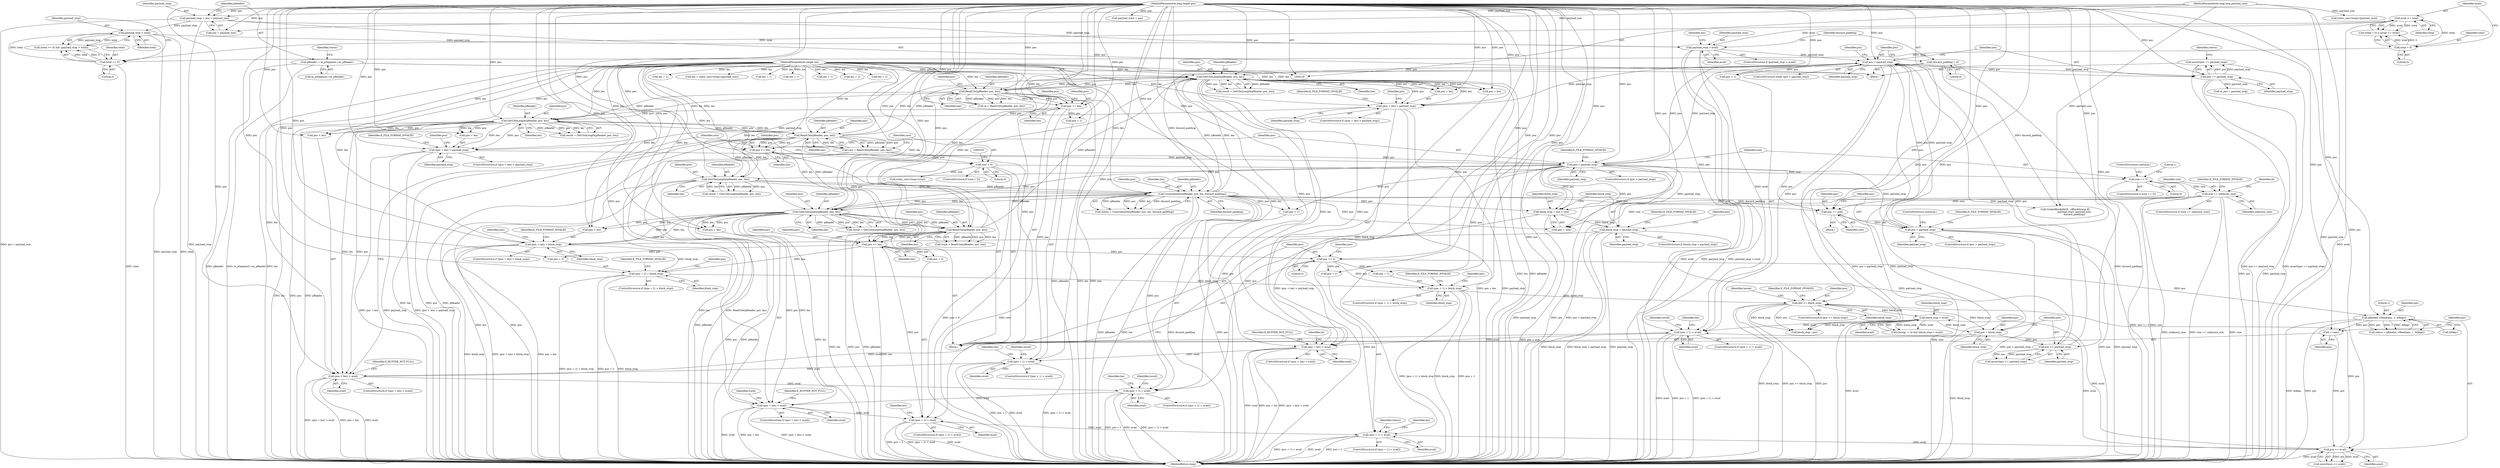 digraph "0_Android_04839626ed859623901ebd3a5fd483982186b59d_178@API" {
"1000614" [label="(Call,assert(pos == payload_stop))"];
"1000615" [label="(Call,pos == payload_stop)"];
"1000197" [label="(Call,pos < payload_stop)"];
"1000400" [label="(Call,pos > payload_stop)"];
"1000396" [label="(Call,pos += size)"];
"1000354" [label="(Call,size == unknown_size)"];
"1000347" [label="(Call,size == 0)"];
"1000330" [label="(Call,size < 0)"];
"1000323" [label="(Call,size = ReadUInt(pReader, pos, len))"];
"1000325" [label="(Call,ReadUInt(pReader, pos, len))"];
"1000288" [label="(Call,GetUIntLength(pReader, pos, len))"];
"1000253" [label="(Call,ReadUInt(pReader, pos, len))"];
"1000216" [label="(Call,GetUIntLength(pReader, pos, len))"];
"1000141" [label="(Call,pReader = m_pSegment->m_pReader)"];
"1000469" [label="(Call,ReadUInt(pReader, pos, len))"];
"1000432" [label="(Call,GetUIntLength(pReader, pos, len))"];
"1000380" [label="(Call,UnserializeInt(pReader, pos, len, discard_padding))"];
"1000366" [label="(Call,GetUIntLength(pReader, pos, len))"];
"1000341" [label="(Call,pos > payload_stop)"];
"1000337" [label="(Call,pos += len)"];
"1000129" [label="(MethodParameterIn,long& len)"];
"1000128" [label="(MethodParameterIn,long long& pos)"];
"1000307" [label="(Call,(pos + len) > payload_stop)"];
"1000235" [label="(Call,(pos + len) > payload_stop)"];
"1000193" [label="(Call,discard_padding = 0)"];
"1000271" [label="(Call,pos += len)"];
"1000611" [label="(Call,pos <= payload_stop)"];
"1000607" [label="(Call,pos = block_stop)"];
"1000598" [label="(Call,block_stop > avail)"];
"1000579" [label="(Call,pos >= block_stop)"];
"1000575" [label="(Call,pos <= avail)"];
"1000572" [label="(Call,++pos)"];
"1000557" [label="(Call,pReader->Read(pos, 1, &flags))"];
"1000531" [label="(Call,pos += 2)"];
"1000508" [label="(Call,pos += len)"];
"1000543" [label="(Call,(pos + 1) > avail)"];
"1000520" [label="(Call,(pos + 2) > avail)"];
"1000459" [label="(Call,(pos + len) > avail)"];
"1000419" [label="(Call,(pos + 1) > avail)"];
"1000315" [label="(Call,(pos + len) > avail)"];
"1000275" [label="(Call,(pos + 1) > avail)"];
"1000243" [label="(Call,(pos + len) > avail)"];
"1000202" [label="(Call,(pos + 1) > avail)"];
"1000181" [label="(Call,payload_stop > avail)"];
"1000175" [label="(Call,payload_stop > total)"];
"1000136" [label="(Call,payload_stop = pos + payload_size)"];
"1000127" [label="(MethodParameterIn,long long payload_size)"];
"1000172" [label="(Call,total >= 0)"];
"1000167" [label="(Call,avail <= total)"];
"1000164" [label="(Call,total < 0)"];
"1000535" [label="(Call,(pos + 1) > block_stop)"];
"1000512" [label="(Call,(pos + 2) > block_stop)"];
"1000451" [label="(Call,(pos + len) > block_stop)"];
"1000413" [label="(Call,block_stop > payload_stop)"];
"1000407" [label="(Call,block_stop = pos + size)"];
"1000249" [label="(Identifier,E_BUFFER_NOT_FULL)"];
"1000519" [label="(ControlStructure,if ((pos + 2) > avail))"];
"1000326" [label="(Identifier,pReader)"];
"1000382" [label="(Identifier,pos)"];
"1000274" [label="(ControlStructure,if ((pos + 1) > avail))"];
"1000401" [label="(Identifier,pos)"];
"1000308" [label="(Call,pos + len)"];
"1000199" [label="(Identifier,payload_stop)"];
"1000509" [label="(Identifier,pos)"];
"1000235" [label="(Call,(pos + len) > payload_stop)"];
"1000243" [label="(Call,(pos + len) > avail)"];
"1000340" [label="(ControlStructure,if (pos > payload_stop))"];
"1000469" [label="(Call,ReadUInt(pReader, pos, len))"];
"1000197" [label="(Call,pos < payload_stop)"];
"1000288" [label="(Call,GetUIntLength(pReader, pos, len))"];
"1000547" [label="(Identifier,avail)"];
"1000533" [label="(Literal,2)"];
"1000402" [label="(Identifier,payload_stop)"];
"1000286" [label="(Call,result = GetUIntLength(pReader, pos, len))"];
"1000180" [label="(ControlStructure,if (payload_stop > avail))"];
"1000127" [label="(MethodParameterIn,long long payload_size)"];
"1000451" [label="(Call,(pos + len) > block_stop)"];
"1000526" [label="(Call,len = 2)"];
"1000514" [label="(Identifier,pos)"];
"1000573" [label="(Identifier,pos)"];
"1000254" [label="(Identifier,pReader)"];
"1000555" [label="(Call,status = pReader->Read(pos, 1, &flags))"];
"1000137" [label="(Identifier,payload_stop)"];
"1000176" [label="(Identifier,payload_stop)"];
"1000187" [label="(Call,static_cast<long>(payload_size))"];
"1000345" [label="(Identifier,E_FILE_FORMAT_INVALID)"];
"1000383" [label="(Identifier,len)"];
"1000128" [label="(MethodParameterIn,long long& pos)"];
"1000577" [label="(Identifier,avail)"];
"1000470" [label="(Identifier,pReader)"];
"1000175" [label="(Call,payload_stop > total)"];
"1000352" [label="(Literal,1)"];
"1000586" [label="(Identifier,lacing)"];
"1000532" [label="(Identifier,pos)"];
"1000313" [label="(Identifier,E_FILE_FORMAT_INVALID)"];
"1000594" [label="(Call,(lacing != 0) && (block_stop > avail))"];
"1000415" [label="(Identifier,payload_stop)"];
"1000218" [label="(Identifier,pos)"];
"1000271" [label="(Call,pos += len)"];
"1000330" [label="(Call,size < 0)"];
"1000608" [label="(Identifier,pos)"];
"1000314" [label="(ControlStructure,if ((pos + len) > avail))"];
"1000614" [label="(Call,assert(pos == payload_stop))"];
"1000290" [label="(Identifier,pos)"];
"1000361" [label="(Identifier,id)"];
"1000615" [label="(Call,pos == payload_stop)"];
"1000433" [label="(Identifier,pReader)"];
"1000307" [label="(Call,(pos + len) > payload_stop)"];
"1000542" [label="(ControlStructure,if ((pos + 1) > avail))"];
"1000206" [label="(Identifier,avail)"];
"1000418" [label="(ControlStructure,if ((pos + 1) > avail))"];
"1000277" [label="(Identifier,pos)"];
"1000620" [label="(Call,CreateBlock(0x20,  //BlockGroup ID\n                         payload_start, payload_size,\n                         discard_padding))"];
"1000455" [label="(Identifier,block_stop)"];
"1000611" [label="(Call,pos <= payload_stop)"];
"1000513" [label="(Call,pos + 2)"];
"1000204" [label="(Identifier,pos)"];
"1000583" [label="(Identifier,E_FILE_FORMAT_INVALID)"];
"1000405" [label="(ControlStructure,continue;)"];
"1000182" [label="(Identifier,payload_stop)"];
"1000461" [label="(Identifier,pos)"];
"1000421" [label="(Identifier,pos)"];
"1000435" [label="(Identifier,len)"];
"1000136" [label="(Call,payload_stop = pos + payload_size)"];
"1000356" [label="(Identifier,unknown_size)"];
"1000275" [label="(Call,(pos + 1) > avail)"];
"1000354" [label="(Call,size == unknown_size)"];
"1000174" [label="(Literal,0)"];
"1000253" [label="(Call,ReadUInt(pReader, pos, len))"];
"1000256" [label="(Identifier,len)"];
"1000236" [label="(Call,pos + len)"];
"1000413" [label="(Call,block_stop > payload_stop)"];
"1000311" [label="(Identifier,payload_stop)"];
"1000319" [label="(Identifier,avail)"];
"1000255" [label="(Identifier,pos)"];
"1000323" [label="(Call,size = ReadUInt(pReader, pos, len))"];
"1000173" [label="(Identifier,total)"];
"1000432" [label="(Call,GetUIntLength(pReader, pos, len))"];
"1000346" [label="(ControlStructure,if (size == 0))"];
"1000531" [label="(Call,pos += 2)"];
"1000536" [label="(Call,pos + 1)"];
"1000541" [label="(Identifier,E_FILE_FORMAT_INVALID)"];
"1000150" [label="(Identifier,status)"];
"1000434" [label="(Identifier,pos)"];
"1000459" [label="(Call,(pos + len) > avail)"];
"1000575" [label="(Call,pos <= avail)"];
"1000581" [label="(Identifier,block_stop)"];
"1000216" [label="(Call,GetUIntLength(pReader, pos, len))"];
"1000349" [label="(Literal,0)"];
"1000636" [label="(MethodReturn,long)"];
"1000200" [label="(Block,)"];
"1000366" [label="(Call,GetUIntLength(pReader, pos, len))"];
"1000550" [label="(Identifier,len)"];
"1000165" [label="(Identifier,total)"];
"1000607" [label="(Call,pos = block_stop)"];
"1000450" [label="(ControlStructure,if ((pos + len) > block_stop))"];
"1000172" [label="(Call,total >= 0)"];
"1000217" [label="(Identifier,pReader)"];
"1000353" [label="(ControlStructure,if (size == unknown_size))"];
"1000617" [label="(Identifier,payload_stop)"];
"1000535" [label="(Call,(pos + 1) > block_stop)"];
"1000201" [label="(ControlStructure,if ((pos + 1) > avail))"];
"1000234" [label="(ControlStructure,if ((pos + len) > payload_stop))"];
"1000209" [label="(Identifier,len)"];
"1000329" [label="(ControlStructure,if (size < 0))"];
"1000169" [label="(Identifier,total)"];
"1000613" [label="(Identifier,payload_stop)"];
"1000143" [label="(Call,m_pSegment->m_pReader)"];
"1000164" [label="(Call,total < 0)"];
"1000521" [label="(Call,pos + 2)"];
"1000430" [label="(Call,result = GetUIntLength(pReader, pos, len))"];
"1000132" [label="(Call,payload_start = pos)"];
"1000414" [label="(Identifier,block_stop)"];
"1000417" [label="(Identifier,E_FILE_FORMAT_INVALID)"];
"1000559" [label="(Literal,1)"];
"1000324" [label="(Identifier,size)"];
"1000130" [label="(Block,)"];
"1000142" [label="(Identifier,pReader)"];
"1000580" [label="(Identifier,pos)"];
"1000463" [label="(Identifier,avail)"];
"1000395" [label="(Block,)"];
"1000368" [label="(Identifier,pos)"];
"1000355" [label="(Identifier,size)"];
"1000244" [label="(Call,pos + len)"];
"1000279" [label="(Identifier,avail)"];
"1000332" [label="(Literal,0)"];
"1000315" [label="(Call,(pos + len) > avail)"];
"1000425" [label="(Call,len = 1)"];
"1000579" [label="(Call,pos >= block_stop)"];
"1000616" [label="(Identifier,pos)"];
"1000631" [label="(Call,m_pos = payload_stop)"];
"1000325" [label="(Call,ReadUInt(pReader, pos, len))"];
"1000599" [label="(Identifier,block_stop)"];
"1000380" [label="(Call,UnserializeInt(pReader, pos, len, discard_padding))"];
"1000537" [label="(Identifier,pos)"];
"1000578" [label="(ControlStructure,if (pos >= block_stop))"];
"1000426" [label="(Identifier,len)"];
"1000166" [label="(Literal,0)"];
"1000396" [label="(Call,pos += size)"];
"1000141" [label="(Call,pReader = m_pSegment->m_pReader)"];
"1000193" [label="(Call,discard_padding = 0)"];
"1000328" [label="(Identifier,len)"];
"1000276" [label="(Call,pos + 1)"];
"1000407" [label="(Call,block_stop = pos + size)"];
"1000520" [label="(Call,(pos + 2) > avail)"];
"1000129" [label="(MethodParameterIn,long& len)"];
"1000431" [label="(Identifier,result)"];
"1000511" [label="(ControlStructure,if ((pos + 2) > block_stop))"];
"1000516" [label="(Identifier,block_stop)"];
"1000186" [label="(Identifier,len)"];
"1000342" [label="(Identifier,pos)"];
"1000208" [label="(Call,len = 1)"];
"1000408" [label="(Identifier,block_stop)"];
"1000419" [label="(Call,(pos + 1) > avail)"];
"1000457" [label="(Identifier,E_FILE_FORMAT_INVALID)"];
"1000272" [label="(Identifier,pos)"];
"1000241" [label="(Identifier,E_FILE_FORMAT_INVALID)"];
"1000510" [label="(Identifier,len)"];
"1000400" [label="(Call,pos > payload_stop)"];
"1000198" [label="(Identifier,pos)"];
"1000239" [label="(Identifier,payload_stop)"];
"1000183" [label="(Identifier,avail)"];
"1000348" [label="(Identifier,size)"];
"1000195" [label="(Literal,0)"];
"1000334" [label="(Call,static_cast<long>(size))"];
"1000317" [label="(Identifier,pos)"];
"1000214" [label="(Call,result = GetUIntLength(pReader, pos, len))"];
"1000364" [label="(Call,result = GetUIntLength(pReader, pos, len))"];
"1000185" [label="(Call,len = static_cast<long>(payload_size))"];
"1000609" [label="(Identifier,block_stop)"];
"1000203" [label="(Call,pos + 1)"];
"1000576" [label="(Identifier,pos)"];
"1000574" [label="(Call,assert(pos <= avail))"];
"1000252" [label="(Identifier,id)"];
"1000423" [label="(Identifier,avail)"];
"1000397" [label="(Identifier,pos)"];
"1000316" [label="(Call,pos + len)"];
"1000202" [label="(Call,(pos + 1) > avail)"];
"1000171" [label="(Call,(total >= 0) && (payload_stop > total))"];
"1000177" [label="(Identifier,total)"];
"1000460" [label="(Call,pos + len)"];
"1000338" [label="(Identifier,pos)"];
"1000549" [label="(Call,len = 1)"];
"1000468" [label="(Identifier,track)"];
"1000399" [label="(ControlStructure,if (pos > payload_stop))"];
"1000619" [label="(Identifier,status)"];
"1000420" [label="(Call,pos + 1)"];
"1000327" [label="(Identifier,pos)"];
"1000452" [label="(Call,pos + len)"];
"1000556" [label="(Identifier,status)"];
"1000343" [label="(Identifier,payload_stop)"];
"1000471" [label="(Identifier,pos)"];
"1000558" [label="(Identifier,pos)"];
"1000247" [label="(Identifier,avail)"];
"1000138" [label="(Call,pos + payload_size)"];
"1000539" [label="(Identifier,block_stop)"];
"1000219" [label="(Identifier,len)"];
"1000600" [label="(Identifier,avail)"];
"1000291" [label="(Identifier,len)"];
"1000465" [label="(Identifier,E_BUFFER_NOT_FULL)"];
"1000163" [label="(Call,(total < 0) || (avail <= total))"];
"1000602" [label="(Call,block_stop - pos)"];
"1000347" [label="(Call,size == 0)"];
"1000557" [label="(Call,pReader->Read(pos, 1, &flags))"];
"1000242" [label="(ControlStructure,if ((pos + len) > avail))"];
"1000251" [label="(Call,id = ReadUInt(pReader, pos, len))"];
"1000167" [label="(Call,avail <= total)"];
"1000545" [label="(Identifier,pos)"];
"1000194" [label="(Identifier,discard_padding)"];
"1000196" [label="(ControlStructure,while (pos < payload_stop))"];
"1000560" [label="(Call,&flags)"];
"1000369" [label="(Identifier,len)"];
"1000512" [label="(Call,(pos + 2) > block_stop)"];
"1000534" [label="(ControlStructure,if ((pos + 1) > block_stop))"];
"1000527" [label="(Identifier,len)"];
"1000398" [label="(Identifier,size)"];
"1000168" [label="(Identifier,avail)"];
"1000522" [label="(Identifier,pos)"];
"1000281" [label="(Call,len = 1)"];
"1000306" [label="(ControlStructure,if ((pos + len) > payload_stop))"];
"1000367" [label="(Identifier,pReader)"];
"1000610" [label="(Call,assert(pos <= payload_stop))"];
"1000282" [label="(Identifier,len)"];
"1000287" [label="(Identifier,result)"];
"1000524" [label="(Identifier,avail)"];
"1000339" [label="(Identifier,len)"];
"1000350" [label="(ControlStructure,continue;)"];
"1000467" [label="(Call,track = ReadUInt(pReader, pos, len))"];
"1000598" [label="(Call,block_stop > avail)"];
"1000544" [label="(Call,pos + 1)"];
"1000273" [label="(Identifier,len)"];
"1000378" [label="(Call,status = UnserializeInt(pReader, pos, len, discard_padding))"];
"1000358" [label="(Identifier,E_FILE_FORMAT_INVALID)"];
"1000289" [label="(Identifier,pReader)"];
"1000472" [label="(Identifier,len)"];
"1000337" [label="(Call,pos += len)"];
"1000458" [label="(ControlStructure,if ((pos + len) > avail))"];
"1000181" [label="(Call,payload_stop > avail)"];
"1000341" [label="(Call,pos > payload_stop)"];
"1000404" [label="(Identifier,E_FILE_FORMAT_INVALID)"];
"1000381" [label="(Identifier,pReader)"];
"1000384" [label="(Identifier,discard_padding)"];
"1000543" [label="(Call,(pos + 1) > avail)"];
"1000245" [label="(Identifier,pos)"];
"1000508" [label="(Call,pos += len)"];
"1000612" [label="(Identifier,pos)"];
"1000321" [label="(Identifier,E_BUFFER_NOT_FULL)"];
"1000518" [label="(Identifier,E_FILE_FORMAT_INVALID)"];
"1000331" [label="(Identifier,size)"];
"1000572" [label="(Call,++pos)"];
"1000567" [label="(Call,len = 1)"];
"1000412" [label="(ControlStructure,if (block_stop > payload_stop))"];
"1000409" [label="(Call,pos + size)"];
"1000215" [label="(Identifier,result)"];
"1000614" -> "1000130"  [label="AST: "];
"1000614" -> "1000615"  [label="CFG: "];
"1000615" -> "1000614"  [label="AST: "];
"1000619" -> "1000614"  [label="CFG: "];
"1000614" -> "1000636"  [label="DDG: assert(pos == payload_stop)"];
"1000614" -> "1000636"  [label="DDG: pos == payload_stop"];
"1000615" -> "1000614"  [label="DDG: pos"];
"1000615" -> "1000614"  [label="DDG: payload_stop"];
"1000615" -> "1000617"  [label="CFG: "];
"1000616" -> "1000615"  [label="AST: "];
"1000617" -> "1000615"  [label="AST: "];
"1000615" -> "1000636"  [label="DDG: payload_stop"];
"1000615" -> "1000636"  [label="DDG: pos"];
"1000197" -> "1000615"  [label="DDG: pos"];
"1000197" -> "1000615"  [label="DDG: payload_stop"];
"1000128" -> "1000615"  [label="DDG: pos"];
"1000615" -> "1000631"  [label="DDG: payload_stop"];
"1000197" -> "1000196"  [label="AST: "];
"1000197" -> "1000199"  [label="CFG: "];
"1000198" -> "1000197"  [label="AST: "];
"1000199" -> "1000197"  [label="AST: "];
"1000204" -> "1000197"  [label="CFG: "];
"1000616" -> "1000197"  [label="CFG: "];
"1000197" -> "1000636"  [label="DDG: pos < payload_stop"];
"1000197" -> "1000636"  [label="DDG: payload_stop"];
"1000400" -> "1000197"  [label="DDG: pos"];
"1000400" -> "1000197"  [label="DDG: payload_stop"];
"1000341" -> "1000197"  [label="DDG: pos"];
"1000341" -> "1000197"  [label="DDG: payload_stop"];
"1000611" -> "1000197"  [label="DDG: pos"];
"1000611" -> "1000197"  [label="DDG: payload_stop"];
"1000128" -> "1000197"  [label="DDG: pos"];
"1000181" -> "1000197"  [label="DDG: payload_stop"];
"1000197" -> "1000202"  [label="DDG: pos"];
"1000197" -> "1000203"  [label="DDG: pos"];
"1000197" -> "1000216"  [label="DDG: pos"];
"1000197" -> "1000235"  [label="DDG: payload_stop"];
"1000400" -> "1000399"  [label="AST: "];
"1000400" -> "1000402"  [label="CFG: "];
"1000401" -> "1000400"  [label="AST: "];
"1000402" -> "1000400"  [label="AST: "];
"1000404" -> "1000400"  [label="CFG: "];
"1000405" -> "1000400"  [label="CFG: "];
"1000400" -> "1000636"  [label="DDG: pos"];
"1000400" -> "1000636"  [label="DDG: payload_stop"];
"1000400" -> "1000636"  [label="DDG: pos > payload_stop"];
"1000396" -> "1000400"  [label="DDG: pos"];
"1000128" -> "1000400"  [label="DDG: pos"];
"1000341" -> "1000400"  [label="DDG: payload_stop"];
"1000396" -> "1000395"  [label="AST: "];
"1000396" -> "1000398"  [label="CFG: "];
"1000397" -> "1000396"  [label="AST: "];
"1000398" -> "1000396"  [label="AST: "];
"1000401" -> "1000396"  [label="CFG: "];
"1000396" -> "1000636"  [label="DDG: size"];
"1000354" -> "1000396"  [label="DDG: size"];
"1000341" -> "1000396"  [label="DDG: pos"];
"1000380" -> "1000396"  [label="DDG: pos"];
"1000128" -> "1000396"  [label="DDG: pos"];
"1000354" -> "1000353"  [label="AST: "];
"1000354" -> "1000356"  [label="CFG: "];
"1000355" -> "1000354"  [label="AST: "];
"1000356" -> "1000354"  [label="AST: "];
"1000358" -> "1000354"  [label="CFG: "];
"1000361" -> "1000354"  [label="CFG: "];
"1000354" -> "1000636"  [label="DDG: unknown_size"];
"1000354" -> "1000636"  [label="DDG: size == unknown_size"];
"1000354" -> "1000636"  [label="DDG: size"];
"1000347" -> "1000354"  [label="DDG: size"];
"1000354" -> "1000407"  [label="DDG: size"];
"1000354" -> "1000409"  [label="DDG: size"];
"1000347" -> "1000346"  [label="AST: "];
"1000347" -> "1000349"  [label="CFG: "];
"1000348" -> "1000347"  [label="AST: "];
"1000349" -> "1000347"  [label="AST: "];
"1000350" -> "1000347"  [label="CFG: "];
"1000352" -> "1000347"  [label="CFG: "];
"1000347" -> "1000636"  [label="DDG: size"];
"1000347" -> "1000636"  [label="DDG: size == 0"];
"1000330" -> "1000347"  [label="DDG: size"];
"1000330" -> "1000329"  [label="AST: "];
"1000330" -> "1000332"  [label="CFG: "];
"1000331" -> "1000330"  [label="AST: "];
"1000332" -> "1000330"  [label="AST: "];
"1000335" -> "1000330"  [label="CFG: "];
"1000338" -> "1000330"  [label="CFG: "];
"1000330" -> "1000636"  [label="DDG: size"];
"1000330" -> "1000636"  [label="DDG: size < 0"];
"1000323" -> "1000330"  [label="DDG: size"];
"1000330" -> "1000334"  [label="DDG: size"];
"1000323" -> "1000200"  [label="AST: "];
"1000323" -> "1000325"  [label="CFG: "];
"1000324" -> "1000323"  [label="AST: "];
"1000325" -> "1000323"  [label="AST: "];
"1000331" -> "1000323"  [label="CFG: "];
"1000323" -> "1000636"  [label="DDG: ReadUInt(pReader, pos, len)"];
"1000325" -> "1000323"  [label="DDG: pReader"];
"1000325" -> "1000323"  [label="DDG: pos"];
"1000325" -> "1000323"  [label="DDG: len"];
"1000325" -> "1000328"  [label="CFG: "];
"1000326" -> "1000325"  [label="AST: "];
"1000327" -> "1000325"  [label="AST: "];
"1000328" -> "1000325"  [label="AST: "];
"1000325" -> "1000636"  [label="DDG: pReader"];
"1000325" -> "1000636"  [label="DDG: len"];
"1000325" -> "1000636"  [label="DDG: pos"];
"1000325" -> "1000216"  [label="DDG: pReader"];
"1000325" -> "1000216"  [label="DDG: len"];
"1000288" -> "1000325"  [label="DDG: pReader"];
"1000288" -> "1000325"  [label="DDG: pos"];
"1000288" -> "1000325"  [label="DDG: len"];
"1000128" -> "1000325"  [label="DDG: pos"];
"1000129" -> "1000325"  [label="DDG: len"];
"1000325" -> "1000337"  [label="DDG: len"];
"1000325" -> "1000337"  [label="DDG: pos"];
"1000325" -> "1000366"  [label="DDG: pReader"];
"1000325" -> "1000366"  [label="DDG: len"];
"1000325" -> "1000432"  [label="DDG: pReader"];
"1000325" -> "1000432"  [label="DDG: len"];
"1000288" -> "1000286"  [label="AST: "];
"1000288" -> "1000291"  [label="CFG: "];
"1000289" -> "1000288"  [label="AST: "];
"1000290" -> "1000288"  [label="AST: "];
"1000291" -> "1000288"  [label="AST: "];
"1000286" -> "1000288"  [label="CFG: "];
"1000288" -> "1000636"  [label="DDG: len"];
"1000288" -> "1000636"  [label="DDG: pos"];
"1000288" -> "1000636"  [label="DDG: pReader"];
"1000288" -> "1000286"  [label="DDG: pReader"];
"1000288" -> "1000286"  [label="DDG: pos"];
"1000288" -> "1000286"  [label="DDG: len"];
"1000253" -> "1000288"  [label="DDG: pReader"];
"1000253" -> "1000288"  [label="DDG: len"];
"1000128" -> "1000288"  [label="DDG: pos"];
"1000271" -> "1000288"  [label="DDG: pos"];
"1000129" -> "1000288"  [label="DDG: len"];
"1000288" -> "1000307"  [label="DDG: pos"];
"1000288" -> "1000307"  [label="DDG: len"];
"1000288" -> "1000308"  [label="DDG: pos"];
"1000288" -> "1000308"  [label="DDG: len"];
"1000288" -> "1000315"  [label="DDG: pos"];
"1000288" -> "1000315"  [label="DDG: len"];
"1000288" -> "1000316"  [label="DDG: pos"];
"1000288" -> "1000316"  [label="DDG: len"];
"1000253" -> "1000251"  [label="AST: "];
"1000253" -> "1000256"  [label="CFG: "];
"1000254" -> "1000253"  [label="AST: "];
"1000255" -> "1000253"  [label="AST: "];
"1000256" -> "1000253"  [label="AST: "];
"1000251" -> "1000253"  [label="CFG: "];
"1000253" -> "1000636"  [label="DDG: pos"];
"1000253" -> "1000636"  [label="DDG: pReader"];
"1000253" -> "1000636"  [label="DDG: len"];
"1000253" -> "1000251"  [label="DDG: pReader"];
"1000253" -> "1000251"  [label="DDG: pos"];
"1000253" -> "1000251"  [label="DDG: len"];
"1000216" -> "1000253"  [label="DDG: pReader"];
"1000216" -> "1000253"  [label="DDG: pos"];
"1000216" -> "1000253"  [label="DDG: len"];
"1000128" -> "1000253"  [label="DDG: pos"];
"1000129" -> "1000253"  [label="DDG: len"];
"1000253" -> "1000271"  [label="DDG: len"];
"1000253" -> "1000271"  [label="DDG: pos"];
"1000216" -> "1000214"  [label="AST: "];
"1000216" -> "1000219"  [label="CFG: "];
"1000217" -> "1000216"  [label="AST: "];
"1000218" -> "1000216"  [label="AST: "];
"1000219" -> "1000216"  [label="AST: "];
"1000214" -> "1000216"  [label="CFG: "];
"1000216" -> "1000636"  [label="DDG: len"];
"1000216" -> "1000636"  [label="DDG: pReader"];
"1000216" -> "1000636"  [label="DDG: pos"];
"1000216" -> "1000214"  [label="DDG: pReader"];
"1000216" -> "1000214"  [label="DDG: pos"];
"1000216" -> "1000214"  [label="DDG: len"];
"1000141" -> "1000216"  [label="DDG: pReader"];
"1000469" -> "1000216"  [label="DDG: pReader"];
"1000469" -> "1000216"  [label="DDG: len"];
"1000380" -> "1000216"  [label="DDG: pReader"];
"1000380" -> "1000216"  [label="DDG: len"];
"1000128" -> "1000216"  [label="DDG: pos"];
"1000129" -> "1000216"  [label="DDG: len"];
"1000216" -> "1000235"  [label="DDG: pos"];
"1000216" -> "1000235"  [label="DDG: len"];
"1000216" -> "1000236"  [label="DDG: pos"];
"1000216" -> "1000236"  [label="DDG: len"];
"1000216" -> "1000243"  [label="DDG: pos"];
"1000216" -> "1000243"  [label="DDG: len"];
"1000216" -> "1000244"  [label="DDG: pos"];
"1000216" -> "1000244"  [label="DDG: len"];
"1000141" -> "1000130"  [label="AST: "];
"1000141" -> "1000143"  [label="CFG: "];
"1000142" -> "1000141"  [label="AST: "];
"1000143" -> "1000141"  [label="AST: "];
"1000150" -> "1000141"  [label="CFG: "];
"1000141" -> "1000636"  [label="DDG: pReader"];
"1000141" -> "1000636"  [label="DDG: m_pSegment->m_pReader"];
"1000469" -> "1000467"  [label="AST: "];
"1000469" -> "1000472"  [label="CFG: "];
"1000470" -> "1000469"  [label="AST: "];
"1000471" -> "1000469"  [label="AST: "];
"1000472" -> "1000469"  [label="AST: "];
"1000467" -> "1000469"  [label="CFG: "];
"1000469" -> "1000636"  [label="DDG: len"];
"1000469" -> "1000636"  [label="DDG: pos"];
"1000469" -> "1000636"  [label="DDG: pReader"];
"1000469" -> "1000467"  [label="DDG: pReader"];
"1000469" -> "1000467"  [label="DDG: pos"];
"1000469" -> "1000467"  [label="DDG: len"];
"1000432" -> "1000469"  [label="DDG: pReader"];
"1000432" -> "1000469"  [label="DDG: pos"];
"1000432" -> "1000469"  [label="DDG: len"];
"1000128" -> "1000469"  [label="DDG: pos"];
"1000129" -> "1000469"  [label="DDG: len"];
"1000469" -> "1000508"  [label="DDG: len"];
"1000469" -> "1000508"  [label="DDG: pos"];
"1000432" -> "1000430"  [label="AST: "];
"1000432" -> "1000435"  [label="CFG: "];
"1000433" -> "1000432"  [label="AST: "];
"1000434" -> "1000432"  [label="AST: "];
"1000435" -> "1000432"  [label="AST: "];
"1000430" -> "1000432"  [label="CFG: "];
"1000432" -> "1000636"  [label="DDG: pos"];
"1000432" -> "1000636"  [label="DDG: pReader"];
"1000432" -> "1000636"  [label="DDG: len"];
"1000432" -> "1000430"  [label="DDG: pReader"];
"1000432" -> "1000430"  [label="DDG: pos"];
"1000432" -> "1000430"  [label="DDG: len"];
"1000380" -> "1000432"  [label="DDG: pReader"];
"1000380" -> "1000432"  [label="DDG: pos"];
"1000380" -> "1000432"  [label="DDG: len"];
"1000128" -> "1000432"  [label="DDG: pos"];
"1000341" -> "1000432"  [label="DDG: pos"];
"1000129" -> "1000432"  [label="DDG: len"];
"1000432" -> "1000451"  [label="DDG: pos"];
"1000432" -> "1000451"  [label="DDG: len"];
"1000432" -> "1000452"  [label="DDG: pos"];
"1000432" -> "1000452"  [label="DDG: len"];
"1000432" -> "1000459"  [label="DDG: pos"];
"1000432" -> "1000459"  [label="DDG: len"];
"1000432" -> "1000460"  [label="DDG: pos"];
"1000432" -> "1000460"  [label="DDG: len"];
"1000380" -> "1000378"  [label="AST: "];
"1000380" -> "1000384"  [label="CFG: "];
"1000381" -> "1000380"  [label="AST: "];
"1000382" -> "1000380"  [label="AST: "];
"1000383" -> "1000380"  [label="AST: "];
"1000384" -> "1000380"  [label="AST: "];
"1000378" -> "1000380"  [label="CFG: "];
"1000380" -> "1000636"  [label="DDG: len"];
"1000380" -> "1000636"  [label="DDG: discard_padding"];
"1000380" -> "1000636"  [label="DDG: pos"];
"1000380" -> "1000636"  [label="DDG: pReader"];
"1000380" -> "1000378"  [label="DDG: pReader"];
"1000380" -> "1000378"  [label="DDG: pos"];
"1000380" -> "1000378"  [label="DDG: len"];
"1000380" -> "1000378"  [label="DDG: discard_padding"];
"1000366" -> "1000380"  [label="DDG: pReader"];
"1000366" -> "1000380"  [label="DDG: pos"];
"1000366" -> "1000380"  [label="DDG: len"];
"1000128" -> "1000380"  [label="DDG: pos"];
"1000129" -> "1000380"  [label="DDG: len"];
"1000193" -> "1000380"  [label="DDG: discard_padding"];
"1000380" -> "1000407"  [label="DDG: pos"];
"1000380" -> "1000409"  [label="DDG: pos"];
"1000380" -> "1000419"  [label="DDG: pos"];
"1000380" -> "1000420"  [label="DDG: pos"];
"1000380" -> "1000620"  [label="DDG: discard_padding"];
"1000366" -> "1000364"  [label="AST: "];
"1000366" -> "1000369"  [label="CFG: "];
"1000367" -> "1000366"  [label="AST: "];
"1000368" -> "1000366"  [label="AST: "];
"1000369" -> "1000366"  [label="AST: "];
"1000364" -> "1000366"  [label="CFG: "];
"1000366" -> "1000636"  [label="DDG: len"];
"1000366" -> "1000636"  [label="DDG: pos"];
"1000366" -> "1000636"  [label="DDG: pReader"];
"1000366" -> "1000364"  [label="DDG: pReader"];
"1000366" -> "1000364"  [label="DDG: pos"];
"1000366" -> "1000364"  [label="DDG: len"];
"1000341" -> "1000366"  [label="DDG: pos"];
"1000128" -> "1000366"  [label="DDG: pos"];
"1000129" -> "1000366"  [label="DDG: len"];
"1000341" -> "1000340"  [label="AST: "];
"1000341" -> "1000343"  [label="CFG: "];
"1000342" -> "1000341"  [label="AST: "];
"1000343" -> "1000341"  [label="AST: "];
"1000345" -> "1000341"  [label="CFG: "];
"1000348" -> "1000341"  [label="CFG: "];
"1000341" -> "1000636"  [label="DDG: payload_stop"];
"1000341" -> "1000636"  [label="DDG: pos"];
"1000341" -> "1000636"  [label="DDG: pos > payload_stop"];
"1000337" -> "1000341"  [label="DDG: pos"];
"1000128" -> "1000341"  [label="DDG: pos"];
"1000307" -> "1000341"  [label="DDG: payload_stop"];
"1000341" -> "1000407"  [label="DDG: pos"];
"1000341" -> "1000409"  [label="DDG: pos"];
"1000341" -> "1000413"  [label="DDG: payload_stop"];
"1000341" -> "1000419"  [label="DDG: pos"];
"1000341" -> "1000420"  [label="DDG: pos"];
"1000337" -> "1000200"  [label="AST: "];
"1000337" -> "1000339"  [label="CFG: "];
"1000338" -> "1000337"  [label="AST: "];
"1000339" -> "1000337"  [label="AST: "];
"1000342" -> "1000337"  [label="CFG: "];
"1000337" -> "1000636"  [label="DDG: len"];
"1000129" -> "1000337"  [label="DDG: len"];
"1000128" -> "1000337"  [label="DDG: pos"];
"1000129" -> "1000126"  [label="AST: "];
"1000129" -> "1000636"  [label="DDG: len"];
"1000129" -> "1000185"  [label="DDG: len"];
"1000129" -> "1000208"  [label="DDG: len"];
"1000129" -> "1000235"  [label="DDG: len"];
"1000129" -> "1000236"  [label="DDG: len"];
"1000129" -> "1000243"  [label="DDG: len"];
"1000129" -> "1000244"  [label="DDG: len"];
"1000129" -> "1000271"  [label="DDG: len"];
"1000129" -> "1000281"  [label="DDG: len"];
"1000129" -> "1000307"  [label="DDG: len"];
"1000129" -> "1000308"  [label="DDG: len"];
"1000129" -> "1000315"  [label="DDG: len"];
"1000129" -> "1000316"  [label="DDG: len"];
"1000129" -> "1000425"  [label="DDG: len"];
"1000129" -> "1000451"  [label="DDG: len"];
"1000129" -> "1000452"  [label="DDG: len"];
"1000129" -> "1000459"  [label="DDG: len"];
"1000129" -> "1000460"  [label="DDG: len"];
"1000129" -> "1000508"  [label="DDG: len"];
"1000129" -> "1000526"  [label="DDG: len"];
"1000129" -> "1000549"  [label="DDG: len"];
"1000129" -> "1000567"  [label="DDG: len"];
"1000128" -> "1000126"  [label="AST: "];
"1000128" -> "1000636"  [label="DDG: pos"];
"1000128" -> "1000132"  [label="DDG: pos"];
"1000128" -> "1000136"  [label="DDG: pos"];
"1000128" -> "1000138"  [label="DDG: pos"];
"1000128" -> "1000202"  [label="DDG: pos"];
"1000128" -> "1000203"  [label="DDG: pos"];
"1000128" -> "1000235"  [label="DDG: pos"];
"1000128" -> "1000236"  [label="DDG: pos"];
"1000128" -> "1000243"  [label="DDG: pos"];
"1000128" -> "1000244"  [label="DDG: pos"];
"1000128" -> "1000271"  [label="DDG: pos"];
"1000128" -> "1000275"  [label="DDG: pos"];
"1000128" -> "1000276"  [label="DDG: pos"];
"1000128" -> "1000307"  [label="DDG: pos"];
"1000128" -> "1000308"  [label="DDG: pos"];
"1000128" -> "1000315"  [label="DDG: pos"];
"1000128" -> "1000316"  [label="DDG: pos"];
"1000128" -> "1000407"  [label="DDG: pos"];
"1000128" -> "1000409"  [label="DDG: pos"];
"1000128" -> "1000419"  [label="DDG: pos"];
"1000128" -> "1000420"  [label="DDG: pos"];
"1000128" -> "1000451"  [label="DDG: pos"];
"1000128" -> "1000452"  [label="DDG: pos"];
"1000128" -> "1000459"  [label="DDG: pos"];
"1000128" -> "1000460"  [label="DDG: pos"];
"1000128" -> "1000508"  [label="DDG: pos"];
"1000128" -> "1000512"  [label="DDG: pos"];
"1000128" -> "1000513"  [label="DDG: pos"];
"1000128" -> "1000520"  [label="DDG: pos"];
"1000128" -> "1000521"  [label="DDG: pos"];
"1000128" -> "1000531"  [label="DDG: pos"];
"1000128" -> "1000535"  [label="DDG: pos"];
"1000128" -> "1000536"  [label="DDG: pos"];
"1000128" -> "1000543"  [label="DDG: pos"];
"1000128" -> "1000544"  [label="DDG: pos"];
"1000128" -> "1000557"  [label="DDG: pos"];
"1000128" -> "1000572"  [label="DDG: pos"];
"1000128" -> "1000575"  [label="DDG: pos"];
"1000128" -> "1000579"  [label="DDG: pos"];
"1000128" -> "1000602"  [label="DDG: pos"];
"1000128" -> "1000607"  [label="DDG: pos"];
"1000128" -> "1000611"  [label="DDG: pos"];
"1000307" -> "1000306"  [label="AST: "];
"1000307" -> "1000311"  [label="CFG: "];
"1000308" -> "1000307"  [label="AST: "];
"1000311" -> "1000307"  [label="AST: "];
"1000313" -> "1000307"  [label="CFG: "];
"1000317" -> "1000307"  [label="CFG: "];
"1000307" -> "1000636"  [label="DDG: payload_stop"];
"1000307" -> "1000636"  [label="DDG: (pos + len) > payload_stop"];
"1000307" -> "1000636"  [label="DDG: pos + len"];
"1000235" -> "1000307"  [label="DDG: payload_stop"];
"1000235" -> "1000234"  [label="AST: "];
"1000235" -> "1000239"  [label="CFG: "];
"1000236" -> "1000235"  [label="AST: "];
"1000239" -> "1000235"  [label="AST: "];
"1000241" -> "1000235"  [label="CFG: "];
"1000245" -> "1000235"  [label="CFG: "];
"1000235" -> "1000636"  [label="DDG: pos + len"];
"1000235" -> "1000636"  [label="DDG: payload_stop"];
"1000235" -> "1000636"  [label="DDG: (pos + len) > payload_stop"];
"1000193" -> "1000130"  [label="AST: "];
"1000193" -> "1000195"  [label="CFG: "];
"1000194" -> "1000193"  [label="AST: "];
"1000195" -> "1000193"  [label="AST: "];
"1000198" -> "1000193"  [label="CFG: "];
"1000193" -> "1000636"  [label="DDG: discard_padding"];
"1000193" -> "1000620"  [label="DDG: discard_padding"];
"1000271" -> "1000200"  [label="AST: "];
"1000271" -> "1000273"  [label="CFG: "];
"1000272" -> "1000271"  [label="AST: "];
"1000273" -> "1000271"  [label="AST: "];
"1000277" -> "1000271"  [label="CFG: "];
"1000271" -> "1000275"  [label="DDG: pos"];
"1000271" -> "1000276"  [label="DDG: pos"];
"1000611" -> "1000610"  [label="AST: "];
"1000611" -> "1000613"  [label="CFG: "];
"1000612" -> "1000611"  [label="AST: "];
"1000613" -> "1000611"  [label="AST: "];
"1000610" -> "1000611"  [label="CFG: "];
"1000611" -> "1000610"  [label="DDG: pos"];
"1000611" -> "1000610"  [label="DDG: payload_stop"];
"1000607" -> "1000611"  [label="DDG: pos"];
"1000413" -> "1000611"  [label="DDG: payload_stop"];
"1000607" -> "1000200"  [label="AST: "];
"1000607" -> "1000609"  [label="CFG: "];
"1000608" -> "1000607"  [label="AST: "];
"1000609" -> "1000607"  [label="AST: "];
"1000612" -> "1000607"  [label="CFG: "];
"1000607" -> "1000636"  [label="DDG: block_stop"];
"1000598" -> "1000607"  [label="DDG: block_stop"];
"1000579" -> "1000607"  [label="DDG: block_stop"];
"1000598" -> "1000594"  [label="AST: "];
"1000598" -> "1000600"  [label="CFG: "];
"1000599" -> "1000598"  [label="AST: "];
"1000600" -> "1000598"  [label="AST: "];
"1000594" -> "1000598"  [label="CFG: "];
"1000598" -> "1000636"  [label="DDG: avail"];
"1000598" -> "1000202"  [label="DDG: avail"];
"1000598" -> "1000594"  [label="DDG: block_stop"];
"1000598" -> "1000594"  [label="DDG: avail"];
"1000579" -> "1000598"  [label="DDG: block_stop"];
"1000575" -> "1000598"  [label="DDG: avail"];
"1000598" -> "1000602"  [label="DDG: block_stop"];
"1000579" -> "1000578"  [label="AST: "];
"1000579" -> "1000581"  [label="CFG: "];
"1000580" -> "1000579"  [label="AST: "];
"1000581" -> "1000579"  [label="AST: "];
"1000583" -> "1000579"  [label="CFG: "];
"1000586" -> "1000579"  [label="CFG: "];
"1000579" -> "1000636"  [label="DDG: pos >= block_stop"];
"1000579" -> "1000636"  [label="DDG: pos"];
"1000579" -> "1000636"  [label="DDG: block_stop"];
"1000575" -> "1000579"  [label="DDG: pos"];
"1000535" -> "1000579"  [label="DDG: block_stop"];
"1000579" -> "1000602"  [label="DDG: block_stop"];
"1000579" -> "1000602"  [label="DDG: pos"];
"1000575" -> "1000574"  [label="AST: "];
"1000575" -> "1000577"  [label="CFG: "];
"1000576" -> "1000575"  [label="AST: "];
"1000577" -> "1000575"  [label="AST: "];
"1000574" -> "1000575"  [label="CFG: "];
"1000575" -> "1000636"  [label="DDG: avail"];
"1000575" -> "1000202"  [label="DDG: avail"];
"1000575" -> "1000574"  [label="DDG: pos"];
"1000575" -> "1000574"  [label="DDG: avail"];
"1000572" -> "1000575"  [label="DDG: pos"];
"1000543" -> "1000575"  [label="DDG: avail"];
"1000572" -> "1000200"  [label="AST: "];
"1000572" -> "1000573"  [label="CFG: "];
"1000573" -> "1000572"  [label="AST: "];
"1000576" -> "1000572"  [label="CFG: "];
"1000557" -> "1000572"  [label="DDG: pos"];
"1000557" -> "1000555"  [label="AST: "];
"1000557" -> "1000560"  [label="CFG: "];
"1000558" -> "1000557"  [label="AST: "];
"1000559" -> "1000557"  [label="AST: "];
"1000560" -> "1000557"  [label="AST: "];
"1000555" -> "1000557"  [label="CFG: "];
"1000557" -> "1000636"  [label="DDG: &flags"];
"1000557" -> "1000636"  [label="DDG: pos"];
"1000557" -> "1000555"  [label="DDG: pos"];
"1000557" -> "1000555"  [label="DDG: 1"];
"1000557" -> "1000555"  [label="DDG: &flags"];
"1000531" -> "1000557"  [label="DDG: pos"];
"1000531" -> "1000200"  [label="AST: "];
"1000531" -> "1000533"  [label="CFG: "];
"1000532" -> "1000531"  [label="AST: "];
"1000533" -> "1000531"  [label="AST: "];
"1000537" -> "1000531"  [label="CFG: "];
"1000508" -> "1000531"  [label="DDG: pos"];
"1000531" -> "1000535"  [label="DDG: pos"];
"1000531" -> "1000536"  [label="DDG: pos"];
"1000531" -> "1000543"  [label="DDG: pos"];
"1000531" -> "1000544"  [label="DDG: pos"];
"1000508" -> "1000200"  [label="AST: "];
"1000508" -> "1000510"  [label="CFG: "];
"1000509" -> "1000508"  [label="AST: "];
"1000510" -> "1000508"  [label="AST: "];
"1000514" -> "1000508"  [label="CFG: "];
"1000508" -> "1000636"  [label="DDG: len"];
"1000508" -> "1000512"  [label="DDG: pos"];
"1000508" -> "1000513"  [label="DDG: pos"];
"1000508" -> "1000520"  [label="DDG: pos"];
"1000508" -> "1000521"  [label="DDG: pos"];
"1000543" -> "1000542"  [label="AST: "];
"1000543" -> "1000547"  [label="CFG: "];
"1000544" -> "1000543"  [label="AST: "];
"1000547" -> "1000543"  [label="AST: "];
"1000550" -> "1000543"  [label="CFG: "];
"1000556" -> "1000543"  [label="CFG: "];
"1000543" -> "1000636"  [label="DDG: (pos + 1) > avail"];
"1000543" -> "1000636"  [label="DDG: avail"];
"1000543" -> "1000636"  [label="DDG: pos + 1"];
"1000520" -> "1000543"  [label="DDG: avail"];
"1000520" -> "1000519"  [label="AST: "];
"1000520" -> "1000524"  [label="CFG: "];
"1000521" -> "1000520"  [label="AST: "];
"1000524" -> "1000520"  [label="AST: "];
"1000527" -> "1000520"  [label="CFG: "];
"1000532" -> "1000520"  [label="CFG: "];
"1000520" -> "1000636"  [label="DDG: (pos + 2) > avail"];
"1000520" -> "1000636"  [label="DDG: avail"];
"1000520" -> "1000636"  [label="DDG: pos + 2"];
"1000459" -> "1000520"  [label="DDG: avail"];
"1000459" -> "1000458"  [label="AST: "];
"1000459" -> "1000463"  [label="CFG: "];
"1000460" -> "1000459"  [label="AST: "];
"1000463" -> "1000459"  [label="AST: "];
"1000465" -> "1000459"  [label="CFG: "];
"1000468" -> "1000459"  [label="CFG: "];
"1000459" -> "1000636"  [label="DDG: pos + len"];
"1000459" -> "1000636"  [label="DDG: (pos + len) > avail"];
"1000459" -> "1000636"  [label="DDG: avail"];
"1000419" -> "1000459"  [label="DDG: avail"];
"1000419" -> "1000418"  [label="AST: "];
"1000419" -> "1000423"  [label="CFG: "];
"1000420" -> "1000419"  [label="AST: "];
"1000423" -> "1000419"  [label="AST: "];
"1000426" -> "1000419"  [label="CFG: "];
"1000431" -> "1000419"  [label="CFG: "];
"1000419" -> "1000636"  [label="DDG: pos + 1"];
"1000419" -> "1000636"  [label="DDG: avail"];
"1000419" -> "1000636"  [label="DDG: (pos + 1) > avail"];
"1000315" -> "1000419"  [label="DDG: avail"];
"1000315" -> "1000314"  [label="AST: "];
"1000315" -> "1000319"  [label="CFG: "];
"1000316" -> "1000315"  [label="AST: "];
"1000319" -> "1000315"  [label="AST: "];
"1000321" -> "1000315"  [label="CFG: "];
"1000324" -> "1000315"  [label="CFG: "];
"1000315" -> "1000636"  [label="DDG: (pos + len) > avail"];
"1000315" -> "1000636"  [label="DDG: pos + len"];
"1000315" -> "1000636"  [label="DDG: avail"];
"1000315" -> "1000202"  [label="DDG: avail"];
"1000275" -> "1000315"  [label="DDG: avail"];
"1000275" -> "1000274"  [label="AST: "];
"1000275" -> "1000279"  [label="CFG: "];
"1000276" -> "1000275"  [label="AST: "];
"1000279" -> "1000275"  [label="AST: "];
"1000282" -> "1000275"  [label="CFG: "];
"1000287" -> "1000275"  [label="CFG: "];
"1000275" -> "1000636"  [label="DDG: (pos + 1) > avail"];
"1000275" -> "1000636"  [label="DDG: pos + 1"];
"1000275" -> "1000636"  [label="DDG: avail"];
"1000243" -> "1000275"  [label="DDG: avail"];
"1000243" -> "1000242"  [label="AST: "];
"1000243" -> "1000247"  [label="CFG: "];
"1000244" -> "1000243"  [label="AST: "];
"1000247" -> "1000243"  [label="AST: "];
"1000249" -> "1000243"  [label="CFG: "];
"1000252" -> "1000243"  [label="CFG: "];
"1000243" -> "1000636"  [label="DDG: pos + len"];
"1000243" -> "1000636"  [label="DDG: (pos + len) > avail"];
"1000243" -> "1000636"  [label="DDG: avail"];
"1000202" -> "1000243"  [label="DDG: avail"];
"1000202" -> "1000201"  [label="AST: "];
"1000202" -> "1000206"  [label="CFG: "];
"1000203" -> "1000202"  [label="AST: "];
"1000206" -> "1000202"  [label="AST: "];
"1000209" -> "1000202"  [label="CFG: "];
"1000215" -> "1000202"  [label="CFG: "];
"1000202" -> "1000636"  [label="DDG: avail"];
"1000202" -> "1000636"  [label="DDG: pos + 1"];
"1000202" -> "1000636"  [label="DDG: (pos + 1) > avail"];
"1000181" -> "1000202"  [label="DDG: avail"];
"1000181" -> "1000180"  [label="AST: "];
"1000181" -> "1000183"  [label="CFG: "];
"1000182" -> "1000181"  [label="AST: "];
"1000183" -> "1000181"  [label="AST: "];
"1000186" -> "1000181"  [label="CFG: "];
"1000194" -> "1000181"  [label="CFG: "];
"1000181" -> "1000636"  [label="DDG: payload_stop"];
"1000181" -> "1000636"  [label="DDG: payload_stop > avail"];
"1000181" -> "1000636"  [label="DDG: avail"];
"1000175" -> "1000181"  [label="DDG: payload_stop"];
"1000136" -> "1000181"  [label="DDG: payload_stop"];
"1000167" -> "1000181"  [label="DDG: avail"];
"1000175" -> "1000171"  [label="AST: "];
"1000175" -> "1000177"  [label="CFG: "];
"1000176" -> "1000175"  [label="AST: "];
"1000177" -> "1000175"  [label="AST: "];
"1000171" -> "1000175"  [label="CFG: "];
"1000175" -> "1000636"  [label="DDG: payload_stop"];
"1000175" -> "1000636"  [label="DDG: total"];
"1000175" -> "1000171"  [label="DDG: payload_stop"];
"1000175" -> "1000171"  [label="DDG: total"];
"1000136" -> "1000175"  [label="DDG: payload_stop"];
"1000172" -> "1000175"  [label="DDG: total"];
"1000136" -> "1000130"  [label="AST: "];
"1000136" -> "1000138"  [label="CFG: "];
"1000137" -> "1000136"  [label="AST: "];
"1000138" -> "1000136"  [label="AST: "];
"1000142" -> "1000136"  [label="CFG: "];
"1000136" -> "1000636"  [label="DDG: pos + payload_size"];
"1000136" -> "1000636"  [label="DDG: payload_stop"];
"1000127" -> "1000136"  [label="DDG: payload_size"];
"1000127" -> "1000126"  [label="AST: "];
"1000127" -> "1000636"  [label="DDG: payload_size"];
"1000127" -> "1000138"  [label="DDG: payload_size"];
"1000127" -> "1000187"  [label="DDG: payload_size"];
"1000127" -> "1000620"  [label="DDG: payload_size"];
"1000172" -> "1000171"  [label="AST: "];
"1000172" -> "1000174"  [label="CFG: "];
"1000173" -> "1000172"  [label="AST: "];
"1000174" -> "1000172"  [label="AST: "];
"1000176" -> "1000172"  [label="CFG: "];
"1000171" -> "1000172"  [label="CFG: "];
"1000172" -> "1000636"  [label="DDG: total"];
"1000172" -> "1000171"  [label="DDG: total"];
"1000172" -> "1000171"  [label="DDG: 0"];
"1000167" -> "1000172"  [label="DDG: total"];
"1000164" -> "1000172"  [label="DDG: total"];
"1000167" -> "1000163"  [label="AST: "];
"1000167" -> "1000169"  [label="CFG: "];
"1000168" -> "1000167"  [label="AST: "];
"1000169" -> "1000167"  [label="AST: "];
"1000163" -> "1000167"  [label="CFG: "];
"1000167" -> "1000636"  [label="DDG: avail"];
"1000167" -> "1000163"  [label="DDG: avail"];
"1000167" -> "1000163"  [label="DDG: total"];
"1000164" -> "1000167"  [label="DDG: total"];
"1000164" -> "1000163"  [label="AST: "];
"1000164" -> "1000166"  [label="CFG: "];
"1000165" -> "1000164"  [label="AST: "];
"1000166" -> "1000164"  [label="AST: "];
"1000168" -> "1000164"  [label="CFG: "];
"1000163" -> "1000164"  [label="CFG: "];
"1000164" -> "1000163"  [label="DDG: total"];
"1000164" -> "1000163"  [label="DDG: 0"];
"1000535" -> "1000534"  [label="AST: "];
"1000535" -> "1000539"  [label="CFG: "];
"1000536" -> "1000535"  [label="AST: "];
"1000539" -> "1000535"  [label="AST: "];
"1000541" -> "1000535"  [label="CFG: "];
"1000545" -> "1000535"  [label="CFG: "];
"1000535" -> "1000636"  [label="DDG: pos + 1"];
"1000535" -> "1000636"  [label="DDG: block_stop"];
"1000535" -> "1000636"  [label="DDG: (pos + 1) > block_stop"];
"1000512" -> "1000535"  [label="DDG: block_stop"];
"1000512" -> "1000511"  [label="AST: "];
"1000512" -> "1000516"  [label="CFG: "];
"1000513" -> "1000512"  [label="AST: "];
"1000516" -> "1000512"  [label="AST: "];
"1000518" -> "1000512"  [label="CFG: "];
"1000522" -> "1000512"  [label="CFG: "];
"1000512" -> "1000636"  [label="DDG: pos + 2"];
"1000512" -> "1000636"  [label="DDG: block_stop"];
"1000512" -> "1000636"  [label="DDG: (pos + 2) > block_stop"];
"1000451" -> "1000512"  [label="DDG: block_stop"];
"1000451" -> "1000450"  [label="AST: "];
"1000451" -> "1000455"  [label="CFG: "];
"1000452" -> "1000451"  [label="AST: "];
"1000455" -> "1000451"  [label="AST: "];
"1000457" -> "1000451"  [label="CFG: "];
"1000461" -> "1000451"  [label="CFG: "];
"1000451" -> "1000636"  [label="DDG: block_stop"];
"1000451" -> "1000636"  [label="DDG: pos + len"];
"1000451" -> "1000636"  [label="DDG: (pos + len) > block_stop"];
"1000413" -> "1000451"  [label="DDG: block_stop"];
"1000413" -> "1000412"  [label="AST: "];
"1000413" -> "1000415"  [label="CFG: "];
"1000414" -> "1000413"  [label="AST: "];
"1000415" -> "1000413"  [label="AST: "];
"1000417" -> "1000413"  [label="CFG: "];
"1000421" -> "1000413"  [label="CFG: "];
"1000413" -> "1000636"  [label="DDG: block_stop"];
"1000413" -> "1000636"  [label="DDG: block_stop > payload_stop"];
"1000413" -> "1000636"  [label="DDG: payload_stop"];
"1000407" -> "1000413"  [label="DDG: block_stop"];
"1000407" -> "1000200"  [label="AST: "];
"1000407" -> "1000409"  [label="CFG: "];
"1000408" -> "1000407"  [label="AST: "];
"1000409" -> "1000407"  [label="AST: "];
"1000414" -> "1000407"  [label="CFG: "];
"1000407" -> "1000636"  [label="DDG: pos + size"];
}
